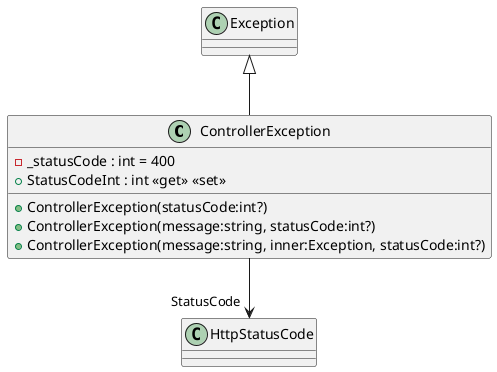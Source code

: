 @startuml
class ControllerException {
    - _statusCode : int = 400
    + StatusCodeInt : int <<get>> <<set>>
    + ControllerException(statusCode:int?)
    + ControllerException(message:string, statusCode:int?)
    + ControllerException(message:string, inner:Exception, statusCode:int?)
}
Exception <|-- ControllerException
ControllerException --> "StatusCode" HttpStatusCode
@enduml
